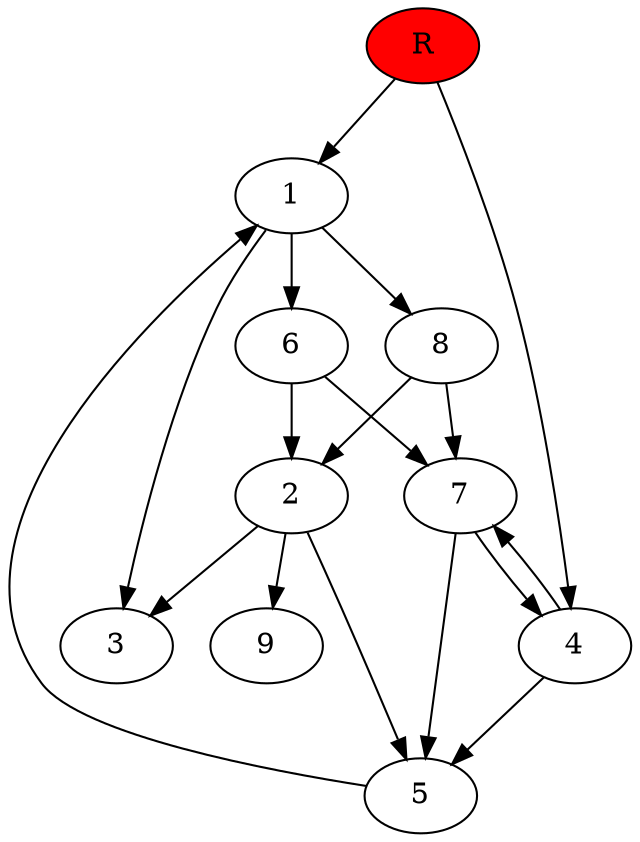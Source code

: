 digraph prb37906 {
	1
	2
	3
	4
	5
	6
	7
	8
	R [fillcolor="#ff0000" style=filled]
	1 -> 3
	1 -> 6
	1 -> 8
	2 -> 3
	2 -> 5
	2 -> 9
	4 -> 5
	4 -> 7
	5 -> 1
	6 -> 2
	6 -> 7
	7 -> 4
	7 -> 5
	8 -> 2
	8 -> 7
	R -> 1
	R -> 4
}
